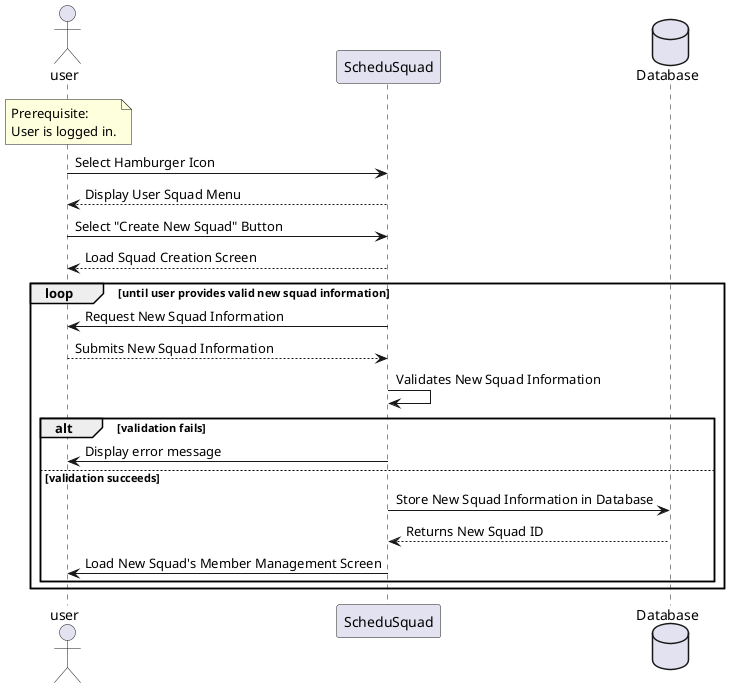 @startuml Create Squad
actor user
participant ScheduSquad as app
database Database as db

note over user
Prerequisite: 
User is logged in.
end note

user -> app : Select Hamburger Icon
app --> user : Display User Squad Menu
user -> app : Select "Create New Squad" Button
app --> user : Load Squad Creation Screen

loop until user provides valid new squad information
    app -> user : Request New Squad Information
    user --> app : Submits New Squad Information
    app -> app : Validates New Squad Information

    alt validation fails
        app -> user : Display error message
    else validation succeeds
        app -> db : Store New Squad Information in Database
        db --> app : Returns New Squad ID
        app -> user : Load New Squad's Member Management Screen
    end
end
@enduml